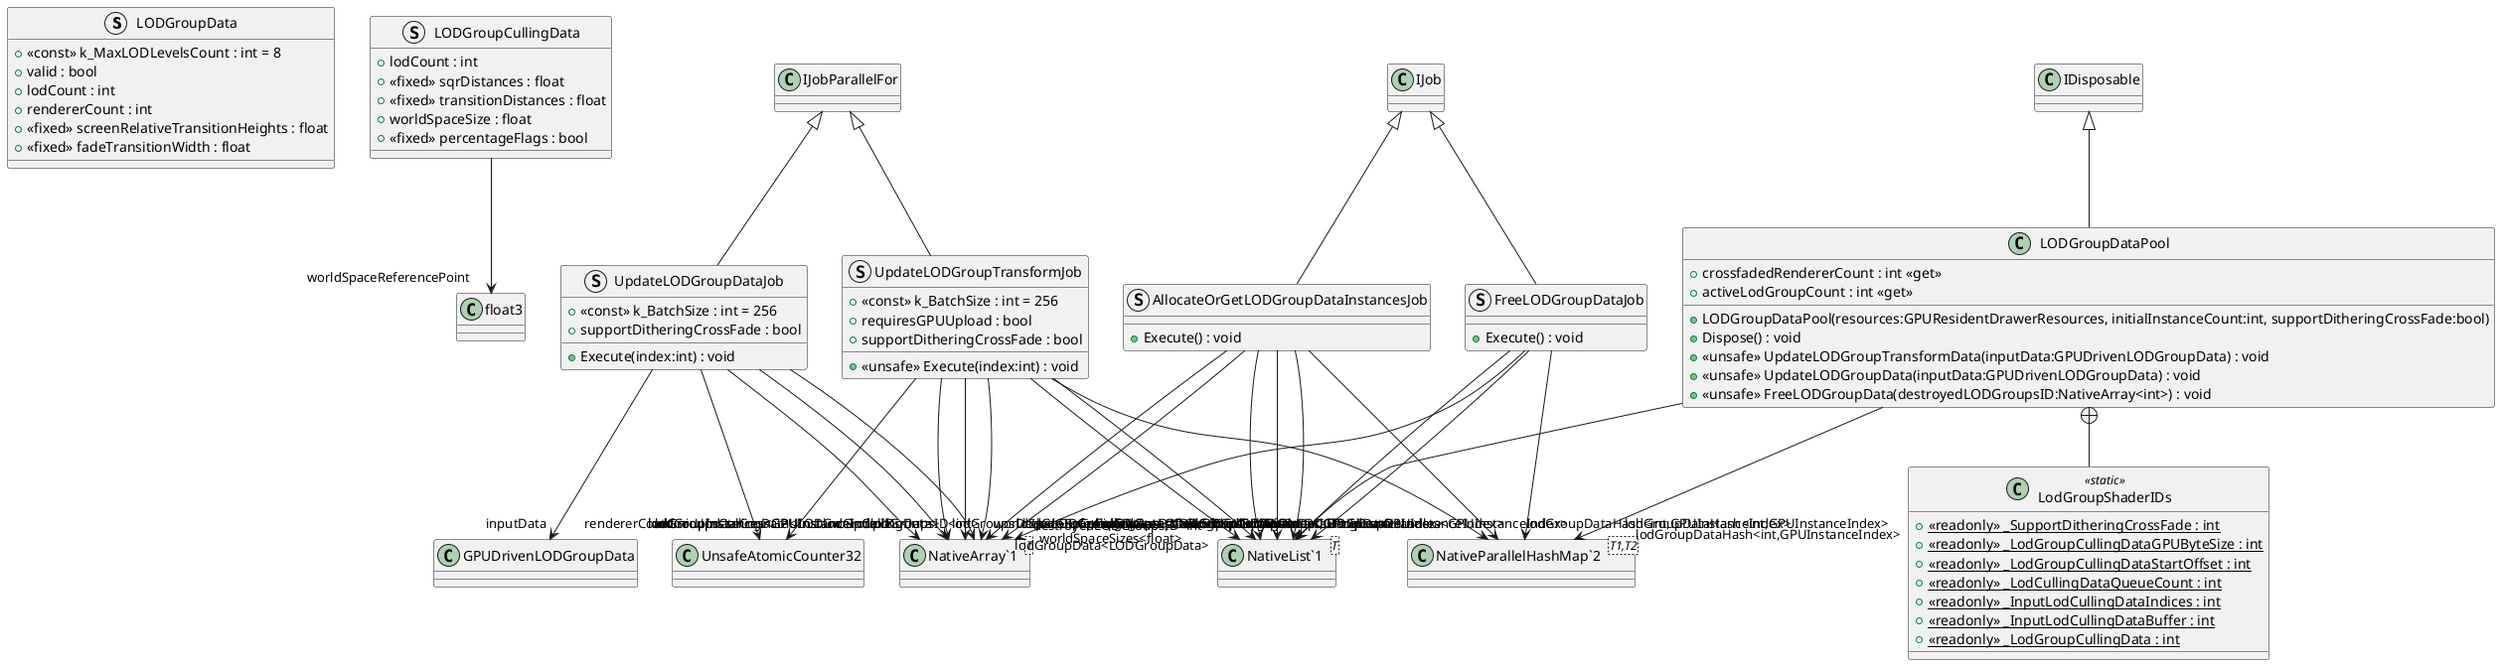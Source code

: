 @startuml
struct LODGroupData {
    + <<const>> k_MaxLODLevelsCount : int = 8
    + valid : bool
    + lodCount : int
    + rendererCount : int
    + <<fixed>> screenRelativeTransitionHeights : float
    + <<fixed>> fadeTransitionWidth : float
}
struct LODGroupCullingData {
    + lodCount : int
    + <<fixed>> sqrDistances : float
    + <<fixed>> transitionDistances : float
    + worldSpaceSize : float
    + <<fixed>> percentageFlags : bool
}
struct UpdateLODGroupTransformJob {
    + <<const>> k_BatchSize : int = 256
    + requiresGPUUpload : bool
    + supportDitheringCrossFade : bool
    + <<unsafe>> Execute(index:int) : void
}
struct AllocateOrGetLODGroupDataInstancesJob {
    + Execute() : void
}
struct UpdateLODGroupDataJob {
    + <<const>> k_BatchSize : int = 256
    + supportDitheringCrossFade : bool
    + Execute(index:int) : void
}
struct FreeLODGroupDataJob {
    + Execute() : void
}
class LODGroupDataPool {
    + crossfadedRendererCount : int <<get>>
    + activeLodGroupCount : int <<get>>
    + LODGroupDataPool(resources:GPUResidentDrawerResources, initialInstanceCount:int, supportDitheringCrossFade:bool)
    + Dispose() : void
    + <<unsafe>> UpdateLODGroupTransformData(inputData:GPUDrivenLODGroupData) : void
    + <<unsafe>> UpdateLODGroupData(inputData:GPUDrivenLODGroupData) : void
    + <<unsafe>> FreeLODGroupData(destroyedLODGroupsID:NativeArray<int>) : void
}
class "NativeParallelHashMap`2"<T1,T2> {
}
class "NativeArray`1"<T> {
}
class "NativeList`1"<T> {
}
class LodGroupShaderIDs <<static>> {
    + {static} <<readonly>> _SupportDitheringCrossFade : int
    + {static} <<readonly>> _LodGroupCullingDataGPUByteSize : int
    + {static} <<readonly>> _LodGroupCullingDataStartOffset : int
    + {static} <<readonly>> _LodCullingDataQueueCount : int
    + {static} <<readonly>> _InputLodCullingDataIndices : int
    + {static} <<readonly>> _InputLodCullingDataBuffer : int
    + {static} <<readonly>> _LodGroupCullingData : int
}
LODGroupCullingData --> "worldSpaceReferencePoint" float3
IJobParallelFor <|-- UpdateLODGroupTransformJob
UpdateLODGroupTransformJob --> "lodGroupDataHash<int,GPUInstanceIndex>" "NativeParallelHashMap`2"
UpdateLODGroupTransformJob --> "lodGroupIDs<int>" "NativeArray`1"
UpdateLODGroupTransformJob --> "worldSpaceReferencePoints<Vector3>" "NativeArray`1"
UpdateLODGroupTransformJob --> "worldSpaceSizes<float>" "NativeArray`1"
UpdateLODGroupTransformJob --> "lodGroupData<LODGroupData>" "NativeList`1"
UpdateLODGroupTransformJob --> "lodGroupCullingData<LODGroupCullingData>" "NativeList`1"
UpdateLODGroupTransformJob --> "atomicUpdateCount" UnsafeAtomicCounter32
IJob <|-- AllocateOrGetLODGroupDataInstancesJob
AllocateOrGetLODGroupDataInstancesJob --> "lodGroupsID<int>" "NativeArray`1"
AllocateOrGetLODGroupDataInstancesJob --> "lodGroupsData<LODGroupData>" "NativeList`1"
AllocateOrGetLODGroupDataInstancesJob --> "lodGroupCullingData<LODGroupCullingData>" "NativeList`1"
AllocateOrGetLODGroupDataInstancesJob --> "lodGroupDataHash<int,GPUInstanceIndex>" "NativeParallelHashMap`2"
AllocateOrGetLODGroupDataInstancesJob --> "freeLODGroupDataHandles<GPUInstanceIndex>" "NativeList`1"
AllocateOrGetLODGroupDataInstancesJob --> "lodGroupInstances<GPUInstanceIndex>" "NativeArray`1"
IJobParallelFor <|-- UpdateLODGroupDataJob
UpdateLODGroupDataJob --> "lodGroupInstances<GPUInstanceIndex>" "NativeArray`1"
UpdateLODGroupDataJob --> "inputData" GPUDrivenLODGroupData
UpdateLODGroupDataJob --> "lodGroupsData<LODGroupData>" "NativeArray`1"
UpdateLODGroupDataJob --> "lodGroupsCullingData<LODGroupCullingData>" "NativeArray`1"
UpdateLODGroupDataJob --> "rendererCount" UnsafeAtomicCounter32
IJob <|-- FreeLODGroupDataJob
FreeLODGroupDataJob --> "destroyedLODGroupsID<int>" "NativeArray`1"
FreeLODGroupDataJob --> "lodGroupsData<LODGroupData>" "NativeList`1"
FreeLODGroupDataJob --> "lodGroupDataHash<int,GPUInstanceIndex>" "NativeParallelHashMap`2"
FreeLODGroupDataJob --> "freeLODGroupDataHandles<GPUInstanceIndex>" "NativeList`1"
IDisposable <|-- LODGroupDataPool
LODGroupDataPool --> "lodGroupDataHash<int,GPUInstanceIndex>" "NativeParallelHashMap`2"
LODGroupDataPool --> "lodGroupCullingData<LODGroupCullingData>" "NativeList`1"
LODGroupDataPool +-- LodGroupShaderIDs
@enduml
